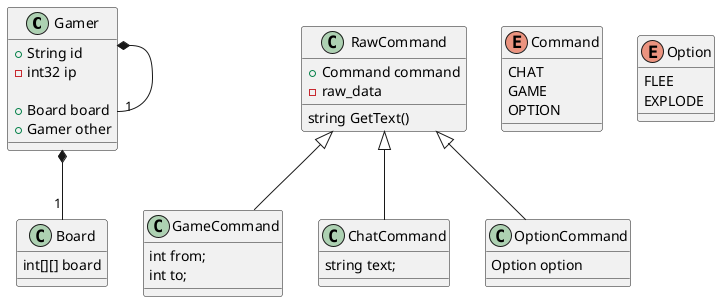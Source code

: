 @startuml ClassWork
'https://plantuml.com/class-diagram

class Gamer {
    + String id
    - int32 ip

    + Board board
    + Gamer other
}

class Board {
    int[][] board
}

Gamer *-- "1" Board
Gamer *-- "1" Gamer


class RawCommand {
    + Command command
    - raw_data

    string GetText()
}

class GameCommand {
    int from;
    int to;
}

class ChatCommand {
    string text;
}

class OptionCommand {
    Option option
}

RawCommand <|-- GameCommand
RawCommand <|-- ChatCommand
RawCommand <|-- OptionCommand

enum Command {
    CHAT
    GAME
    OPTION
}

enum Option {
    FLEE
    EXPLODE
}

@enduml